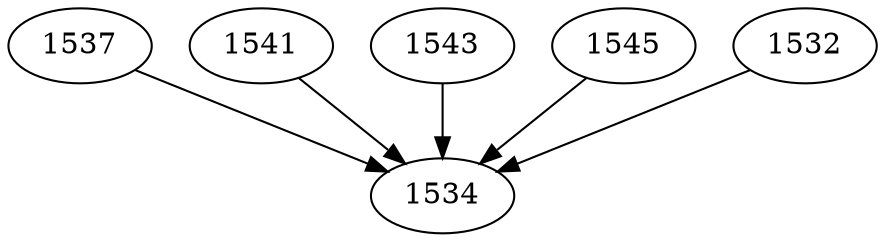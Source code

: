 strict digraph  {
1537;
1541;
1543;
1545;
1532;
1534;
1537 -> 1534;
1541 -> 1534;
1543 -> 1534;
1545 -> 1534;
1532 -> 1534;
}
